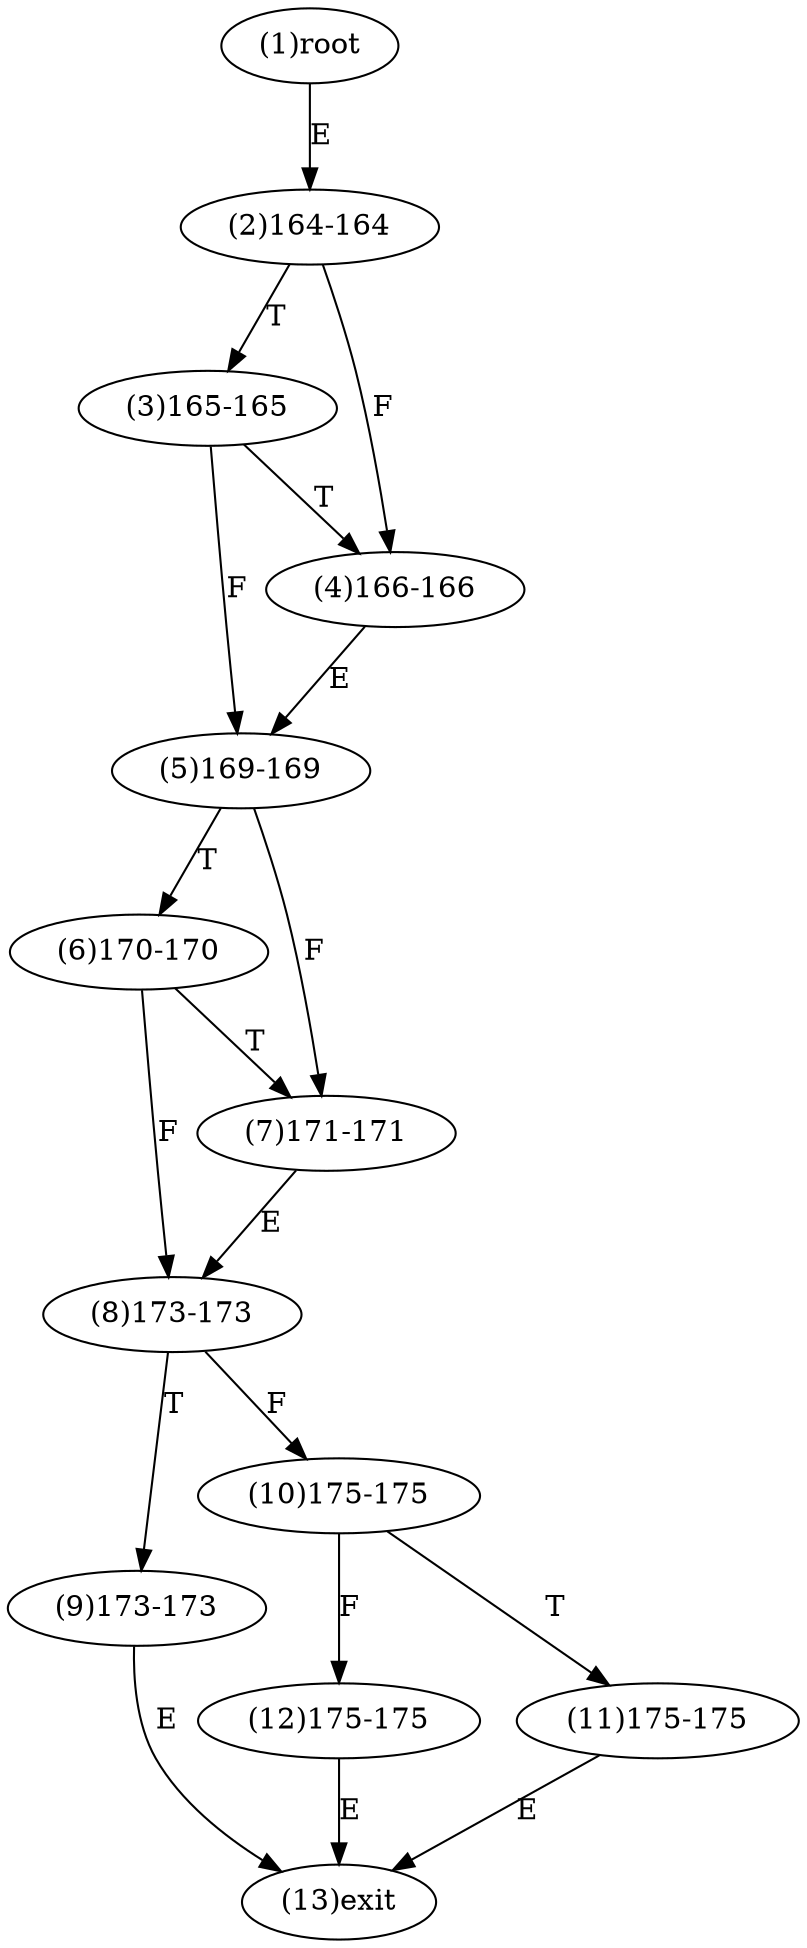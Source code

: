 digraph "" { 
1[ label="(1)root"];
2[ label="(2)164-164"];
3[ label="(3)165-165"];
4[ label="(4)166-166"];
5[ label="(5)169-169"];
6[ label="(6)170-170"];
7[ label="(7)171-171"];
8[ label="(8)173-173"];
9[ label="(9)173-173"];
10[ label="(10)175-175"];
11[ label="(11)175-175"];
12[ label="(12)175-175"];
13[ label="(13)exit"];
1->2[ label="E"];
2->4[ label="F"];
2->3[ label="T"];
3->5[ label="F"];
3->4[ label="T"];
4->5[ label="E"];
5->7[ label="F"];
5->6[ label="T"];
6->8[ label="F"];
6->7[ label="T"];
7->8[ label="E"];
8->10[ label="F"];
8->9[ label="T"];
9->13[ label="E"];
10->12[ label="F"];
10->11[ label="T"];
11->13[ label="E"];
12->13[ label="E"];
}